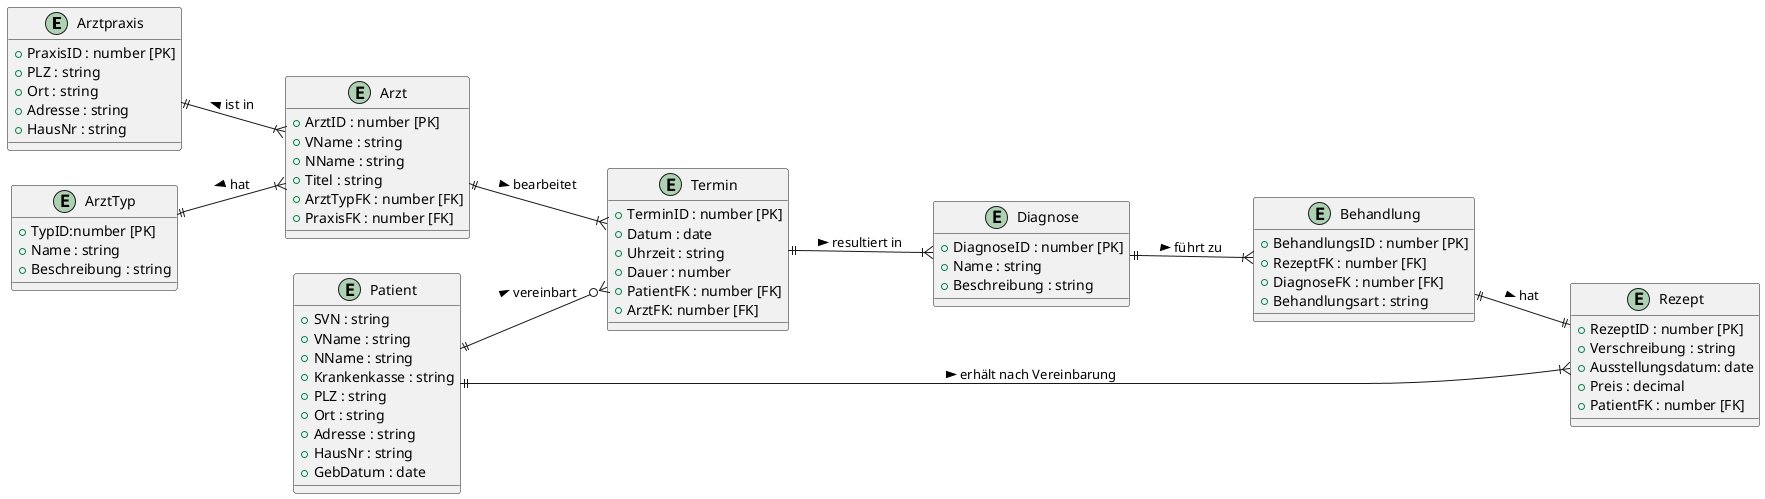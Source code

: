 @startuml
!define ENTITY entity
!define PK [PK]
!define FK [FK]

left to right direction

' Entities
ENTITY "Arztpraxis" as ArztPraxis {
  + PraxisID : number PK
  + PLZ : string
  + Ort : string
  + Adresse : string
  + HausNr : string
}

ENTITY "Arzt" as Arzt {
  + ArztID : number PK
  + VName : string
  + NName : string
  + Titel : string
  + ArztTypFK : number FK
  + PraxisFK : number FK
}

ENTITY "Patient" as Patient {
  + SVN : string
  + VName : string
  + NName : string
  + Krankenkasse : string
  + PLZ : string
  + Ort : string
  + Adresse : string
  + HausNr : string
  + GebDatum : date
}

ENTITY "Termin" as Termin {
  + TerminID : number PK
  + Datum : date
  + Uhrzeit : string
  + Dauer : number
  + PatientFK : number FK
  + ArztFK: number FK
}

ENTITY "Rezept" as Rezept {
  + RezeptID : number PK
  + Verschreibung : string
  + Ausstellungsdatum: date
  + Preis : decimal
  + PatientFK : number FK
}

ENTITY "Diagnose" as Diagnose {
  + DiagnoseID : number PK
  + Name : string
  + Beschreibung : string
}

ENTITY "ArztTyp" as ArztTyp {
  + TypID:number PK
  + Name : string
  + Beschreibung : string
}

ENTITY "Behandlung" as Behandlung {
    + BehandlungsID : number PK
    + RezeptFK : number FK
    + DiagnoseFK : number FK
    + Behandlungsart : string
}

' Relationships
Arzt        ||--|{ Termin       : bearbeitet >
ArztPraxis  ||--|{ Arzt         : ist in <
ArztTyp     ||--|{ Arzt         : hat <
Behandlung  ||--|| Rezept       : hat >
Diagnose    ||--|{ Behandlung   : führt zu >
Patient     ||--o{ Termin       : vereinbart >
Patient     ||--|{ Rezept       : erhält nach Vereinbarung >
Termin      ||--|{ Diagnose     : resultiert in >

@enduml